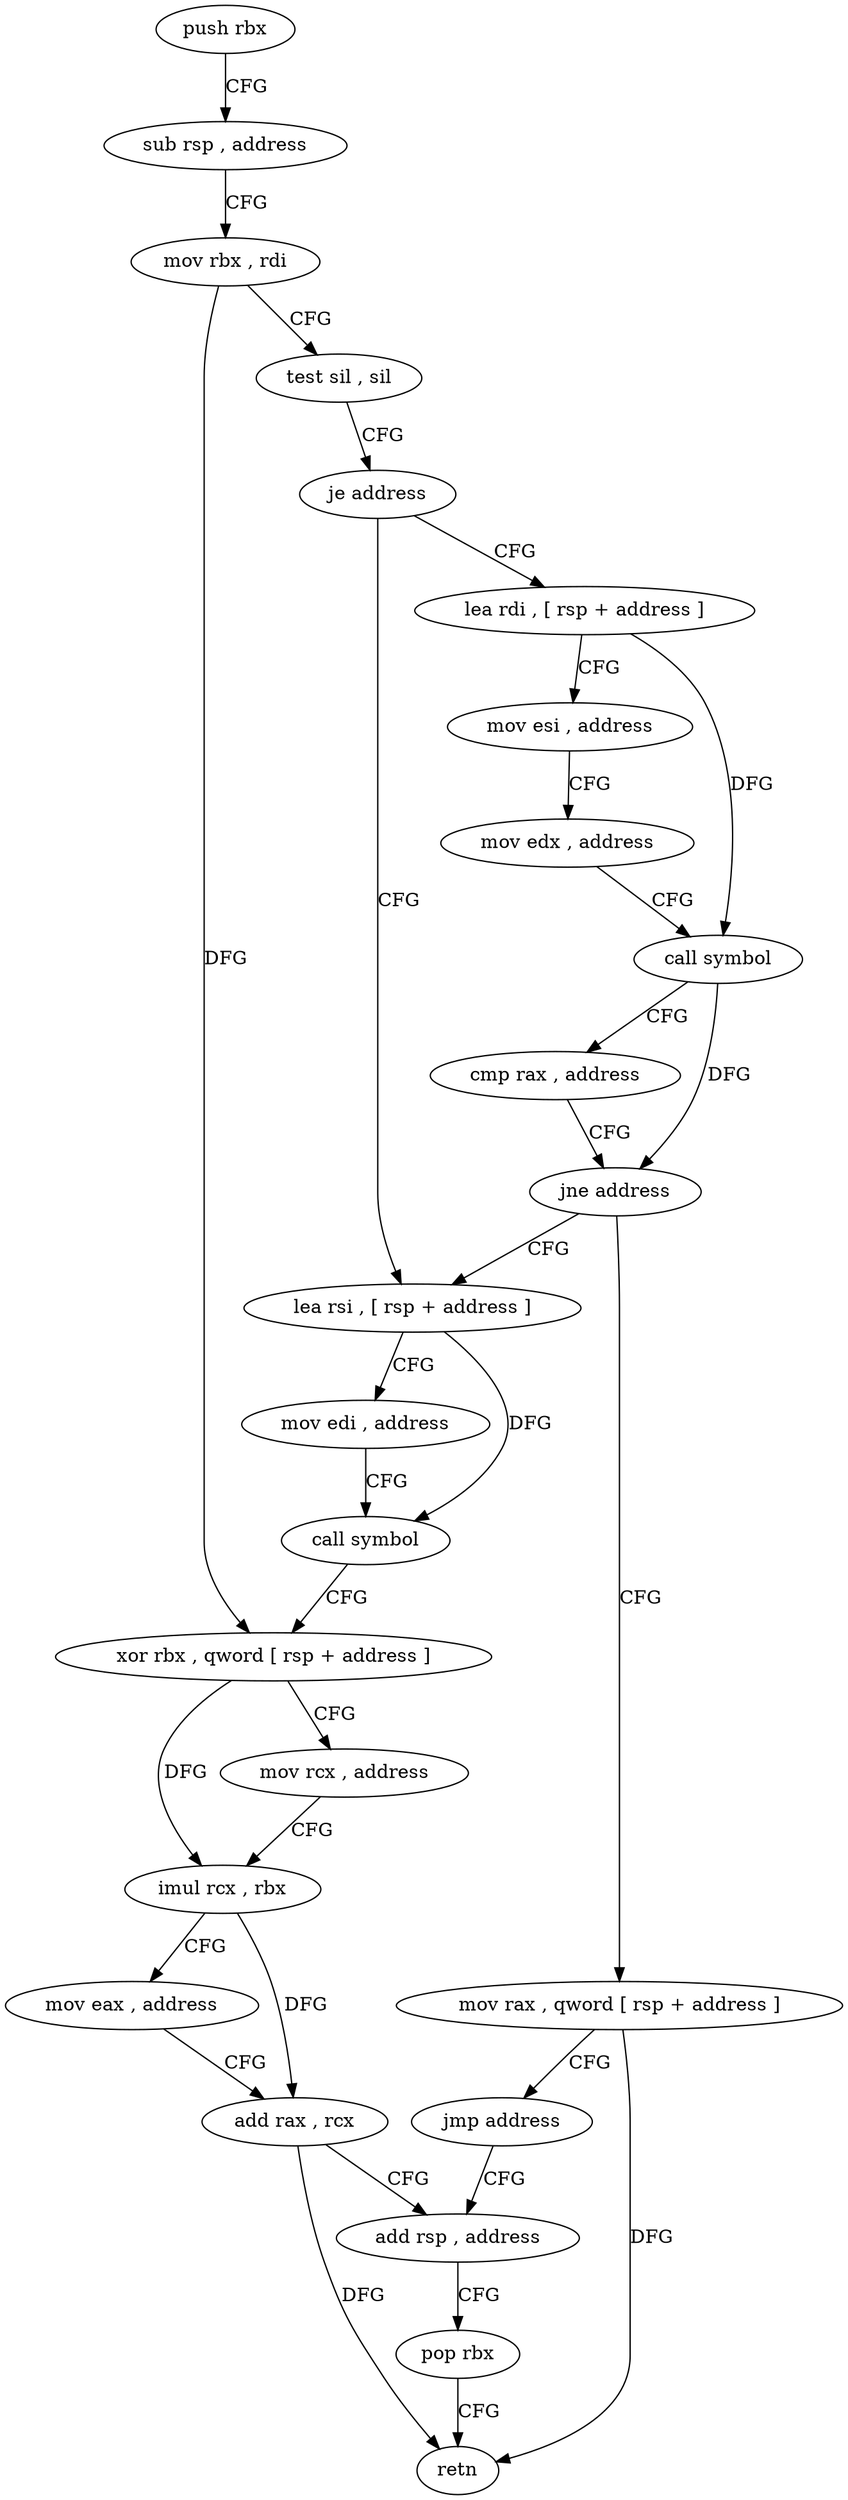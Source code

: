 digraph "func" {
"4255408" [label = "push rbx" ]
"4255409" [label = "sub rsp , address" ]
"4255413" [label = "mov rbx , rdi" ]
"4255416" [label = "test sil , sil" ]
"4255419" [label = "je address" ]
"4255454" [label = "lea rsi , [ rsp + address ]" ]
"4255421" [label = "lea rdi , [ rsp + address ]" ]
"4255459" [label = "mov edi , address" ]
"4255464" [label = "call symbol" ]
"4255469" [label = "xor rbx , qword [ rsp + address ]" ]
"4255474" [label = "mov rcx , address" ]
"4255484" [label = "imul rcx , rbx" ]
"4255488" [label = "mov eax , address" ]
"4255493" [label = "add rax , rcx" ]
"4255496" [label = "add rsp , address" ]
"4255426" [label = "mov esi , address" ]
"4255431" [label = "mov edx , address" ]
"4255436" [label = "call symbol" ]
"4255441" [label = "cmp rax , address" ]
"4255445" [label = "jne address" ]
"4255447" [label = "mov rax , qword [ rsp + address ]" ]
"4255452" [label = "jmp address" ]
"4255500" [label = "pop rbx" ]
"4255501" [label = "retn" ]
"4255408" -> "4255409" [ label = "CFG" ]
"4255409" -> "4255413" [ label = "CFG" ]
"4255413" -> "4255416" [ label = "CFG" ]
"4255413" -> "4255469" [ label = "DFG" ]
"4255416" -> "4255419" [ label = "CFG" ]
"4255419" -> "4255454" [ label = "CFG" ]
"4255419" -> "4255421" [ label = "CFG" ]
"4255454" -> "4255459" [ label = "CFG" ]
"4255454" -> "4255464" [ label = "DFG" ]
"4255421" -> "4255426" [ label = "CFG" ]
"4255421" -> "4255436" [ label = "DFG" ]
"4255459" -> "4255464" [ label = "CFG" ]
"4255464" -> "4255469" [ label = "CFG" ]
"4255469" -> "4255474" [ label = "CFG" ]
"4255469" -> "4255484" [ label = "DFG" ]
"4255474" -> "4255484" [ label = "CFG" ]
"4255484" -> "4255488" [ label = "CFG" ]
"4255484" -> "4255493" [ label = "DFG" ]
"4255488" -> "4255493" [ label = "CFG" ]
"4255493" -> "4255496" [ label = "CFG" ]
"4255493" -> "4255501" [ label = "DFG" ]
"4255496" -> "4255500" [ label = "CFG" ]
"4255426" -> "4255431" [ label = "CFG" ]
"4255431" -> "4255436" [ label = "CFG" ]
"4255436" -> "4255441" [ label = "CFG" ]
"4255436" -> "4255445" [ label = "DFG" ]
"4255441" -> "4255445" [ label = "CFG" ]
"4255445" -> "4255454" [ label = "CFG" ]
"4255445" -> "4255447" [ label = "CFG" ]
"4255447" -> "4255452" [ label = "CFG" ]
"4255447" -> "4255501" [ label = "DFG" ]
"4255452" -> "4255496" [ label = "CFG" ]
"4255500" -> "4255501" [ label = "CFG" ]
}
